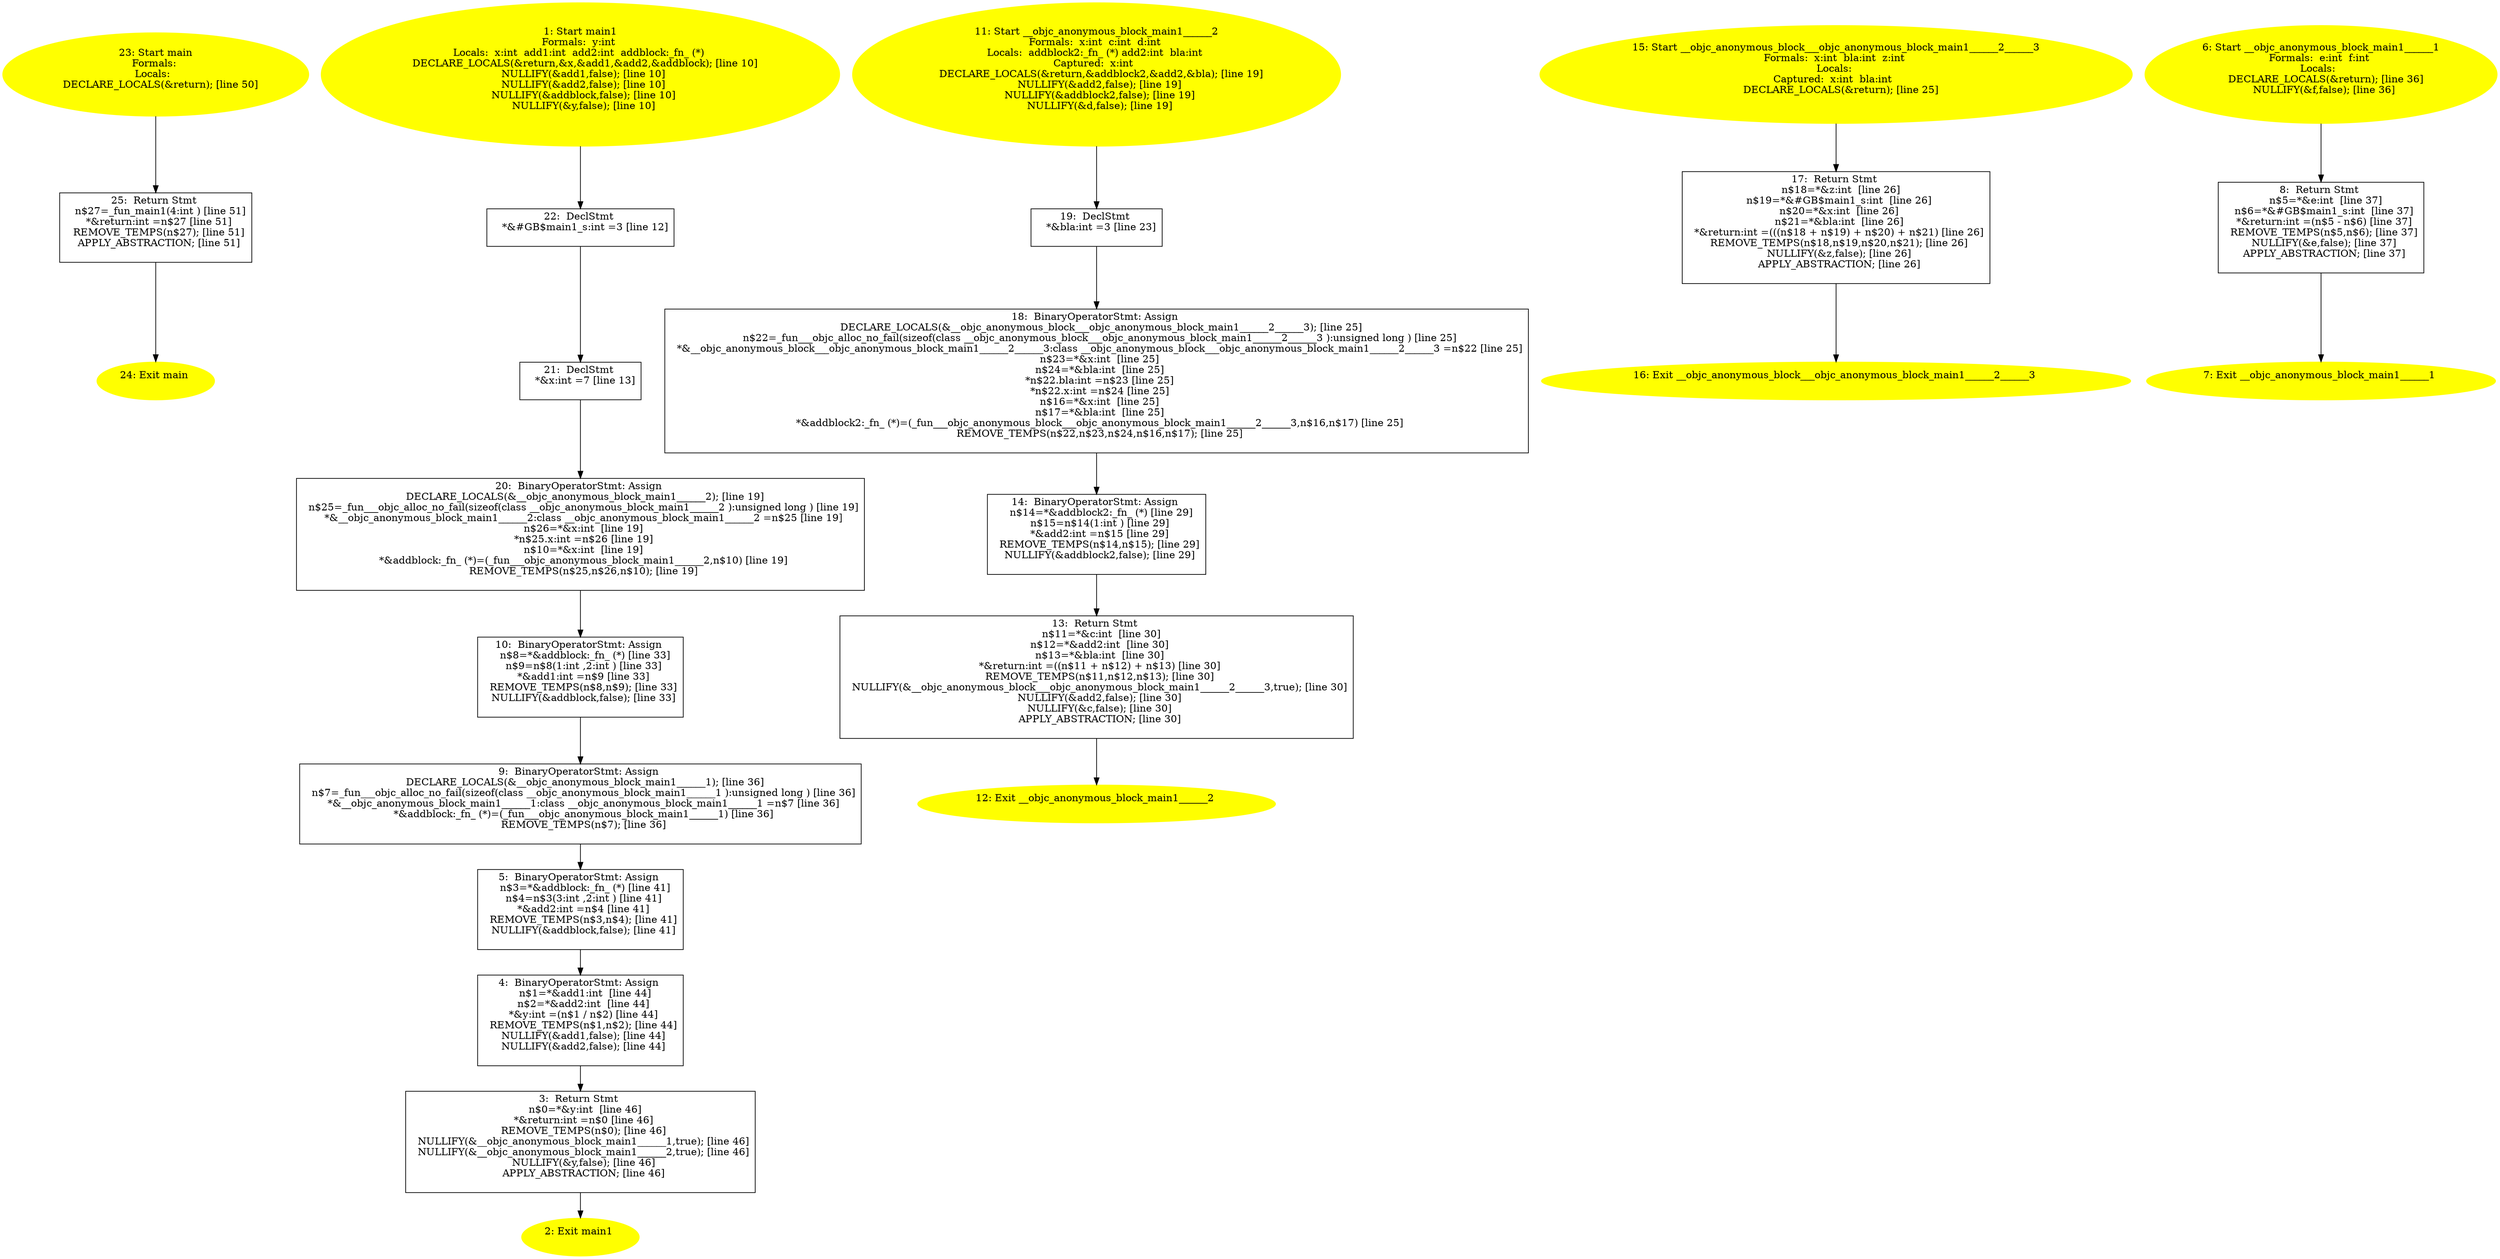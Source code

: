 digraph iCFG {
25 [label="25:  Return Stmt \n   n$27=_fun_main1(4:int ) [line 51]\n  *&return:int =n$27 [line 51]\n  REMOVE_TEMPS(n$27); [line 51]\n  APPLY_ABSTRACTION; [line 51]\n " shape="box"]
	

	 25 -> 24 ;
24 [label="24: Exit main \n  " color=yellow style=filled]
	

23 [label="23: Start main\nFormals: \nLocals:  \n   DECLARE_LOCALS(&return); [line 50]\n " color=yellow style=filled]
	

	 23 -> 25 ;
22 [label="22:  DeclStmt \n   *&#GB$main1_s:int =3 [line 12]\n " shape="box"]
	

	 22 -> 21 ;
21 [label="21:  DeclStmt \n   *&x:int =7 [line 13]\n " shape="box"]
	

	 21 -> 20 ;
20 [label="20:  BinaryOperatorStmt: Assign \n   DECLARE_LOCALS(&__objc_anonymous_block_main1______2); [line 19]\n  n$25=_fun___objc_alloc_no_fail(sizeof(class __objc_anonymous_block_main1______2 ):unsigned long ) [line 19]\n  *&__objc_anonymous_block_main1______2:class __objc_anonymous_block_main1______2 =n$25 [line 19]\n  n$26=*&x:int  [line 19]\n  *n$25.x:int =n$26 [line 19]\n  n$10=*&x:int  [line 19]\n  *&addblock:_fn_ (*)=(_fun___objc_anonymous_block_main1______2,n$10) [line 19]\n  REMOVE_TEMPS(n$25,n$26,n$10); [line 19]\n " shape="box"]
	

	 20 -> 10 ;
19 [label="19:  DeclStmt \n   *&bla:int =3 [line 23]\n " shape="box"]
	

	 19 -> 18 ;
18 [label="18:  BinaryOperatorStmt: Assign \n   DECLARE_LOCALS(&__objc_anonymous_block___objc_anonymous_block_main1______2______3); [line 25]\n  n$22=_fun___objc_alloc_no_fail(sizeof(class __objc_anonymous_block___objc_anonymous_block_main1______2______3 ):unsigned long ) [line 25]\n  *&__objc_anonymous_block___objc_anonymous_block_main1______2______3:class __objc_anonymous_block___objc_anonymous_block_main1______2______3 =n$22 [line 25]\n  n$23=*&x:int  [line 25]\n  n$24=*&bla:int  [line 25]\n  *n$22.bla:int =n$23 [line 25]\n  *n$22.x:int =n$24 [line 25]\n  n$16=*&x:int  [line 25]\n  n$17=*&bla:int  [line 25]\n  *&addblock2:_fn_ (*)=(_fun___objc_anonymous_block___objc_anonymous_block_main1______2______3,n$16,n$17) [line 25]\n  REMOVE_TEMPS(n$22,n$23,n$24,n$16,n$17); [line 25]\n " shape="box"]
	

	 18 -> 14 ;
17 [label="17:  Return Stmt \n   n$18=*&z:int  [line 26]\n  n$19=*&#GB$main1_s:int  [line 26]\n  n$20=*&x:int  [line 26]\n  n$21=*&bla:int  [line 26]\n  *&return:int =(((n$18 + n$19) + n$20) + n$21) [line 26]\n  REMOVE_TEMPS(n$18,n$19,n$20,n$21); [line 26]\n  NULLIFY(&z,false); [line 26]\n  APPLY_ABSTRACTION; [line 26]\n " shape="box"]
	

	 17 -> 16 ;
16 [label="16: Exit __objc_anonymous_block___objc_anonymous_block_main1______2______3 \n  " color=yellow style=filled]
	

15 [label="15: Start __objc_anonymous_block___objc_anonymous_block_main1______2______3\nFormals:  x:int  bla:int  z:int \nLocals: \nCaptured:  x:int  bla:int  \n   DECLARE_LOCALS(&return); [line 25]\n " color=yellow style=filled]
	

	 15 -> 17 ;
14 [label="14:  BinaryOperatorStmt: Assign \n   n$14=*&addblock2:_fn_ (*) [line 29]\n  n$15=n$14(1:int ) [line 29]\n  *&add2:int =n$15 [line 29]\n  REMOVE_TEMPS(n$14,n$15); [line 29]\n  NULLIFY(&addblock2,false); [line 29]\n " shape="box"]
	

	 14 -> 13 ;
13 [label="13:  Return Stmt \n   n$11=*&c:int  [line 30]\n  n$12=*&add2:int  [line 30]\n  n$13=*&bla:int  [line 30]\n  *&return:int =((n$11 + n$12) + n$13) [line 30]\n  REMOVE_TEMPS(n$11,n$12,n$13); [line 30]\n  NULLIFY(&__objc_anonymous_block___objc_anonymous_block_main1______2______3,true); [line 30]\n  NULLIFY(&add2,false); [line 30]\n  NULLIFY(&c,false); [line 30]\n  APPLY_ABSTRACTION; [line 30]\n " shape="box"]
	

	 13 -> 12 ;
12 [label="12: Exit __objc_anonymous_block_main1______2 \n  " color=yellow style=filled]
	

11 [label="11: Start __objc_anonymous_block_main1______2\nFormals:  x:int  c:int  d:int \nLocals:  addblock2:_fn_ (*) add2:int  bla:int \nCaptured:  x:int  \n   DECLARE_LOCALS(&return,&addblock2,&add2,&bla); [line 19]\n  NULLIFY(&add2,false); [line 19]\n  NULLIFY(&addblock2,false); [line 19]\n  NULLIFY(&d,false); [line 19]\n " color=yellow style=filled]
	

	 11 -> 19 ;
10 [label="10:  BinaryOperatorStmt: Assign \n   n$8=*&addblock:_fn_ (*) [line 33]\n  n$9=n$8(1:int ,2:int ) [line 33]\n  *&add1:int =n$9 [line 33]\n  REMOVE_TEMPS(n$8,n$9); [line 33]\n  NULLIFY(&addblock,false); [line 33]\n " shape="box"]
	

	 10 -> 9 ;
9 [label="9:  BinaryOperatorStmt: Assign \n   DECLARE_LOCALS(&__objc_anonymous_block_main1______1); [line 36]\n  n$7=_fun___objc_alloc_no_fail(sizeof(class __objc_anonymous_block_main1______1 ):unsigned long ) [line 36]\n  *&__objc_anonymous_block_main1______1:class __objc_anonymous_block_main1______1 =n$7 [line 36]\n  *&addblock:_fn_ (*)=(_fun___objc_anonymous_block_main1______1) [line 36]\n  REMOVE_TEMPS(n$7); [line 36]\n " shape="box"]
	

	 9 -> 5 ;
8 [label="8:  Return Stmt \n   n$5=*&e:int  [line 37]\n  n$6=*&#GB$main1_s:int  [line 37]\n  *&return:int =(n$5 - n$6) [line 37]\n  REMOVE_TEMPS(n$5,n$6); [line 37]\n  NULLIFY(&e,false); [line 37]\n  APPLY_ABSTRACTION; [line 37]\n " shape="box"]
	

	 8 -> 7 ;
7 [label="7: Exit __objc_anonymous_block_main1______1 \n  " color=yellow style=filled]
	

6 [label="6: Start __objc_anonymous_block_main1______1\nFormals:  e:int  f:int \nLocals:  \n   DECLARE_LOCALS(&return); [line 36]\n  NULLIFY(&f,false); [line 36]\n " color=yellow style=filled]
	

	 6 -> 8 ;
5 [label="5:  BinaryOperatorStmt: Assign \n   n$3=*&addblock:_fn_ (*) [line 41]\n  n$4=n$3(3:int ,2:int ) [line 41]\n  *&add2:int =n$4 [line 41]\n  REMOVE_TEMPS(n$3,n$4); [line 41]\n  NULLIFY(&addblock,false); [line 41]\n " shape="box"]
	

	 5 -> 4 ;
4 [label="4:  BinaryOperatorStmt: Assign \n   n$1=*&add1:int  [line 44]\n  n$2=*&add2:int  [line 44]\n  *&y:int =(n$1 / n$2) [line 44]\n  REMOVE_TEMPS(n$1,n$2); [line 44]\n  NULLIFY(&add1,false); [line 44]\n  NULLIFY(&add2,false); [line 44]\n " shape="box"]
	

	 4 -> 3 ;
3 [label="3:  Return Stmt \n   n$0=*&y:int  [line 46]\n  *&return:int =n$0 [line 46]\n  REMOVE_TEMPS(n$0); [line 46]\n  NULLIFY(&__objc_anonymous_block_main1______1,true); [line 46]\n  NULLIFY(&__objc_anonymous_block_main1______2,true); [line 46]\n  NULLIFY(&y,false); [line 46]\n  APPLY_ABSTRACTION; [line 46]\n " shape="box"]
	

	 3 -> 2 ;
2 [label="2: Exit main1 \n  " color=yellow style=filled]
	

1 [label="1: Start main1\nFormals:  y:int \nLocals:  x:int  add1:int  add2:int  addblock:_fn_ (*) \n   DECLARE_LOCALS(&return,&x,&add1,&add2,&addblock); [line 10]\n  NULLIFY(&add1,false); [line 10]\n  NULLIFY(&add2,false); [line 10]\n  NULLIFY(&addblock,false); [line 10]\n  NULLIFY(&y,false); [line 10]\n " color=yellow style=filled]
	

	 1 -> 22 ;
}
